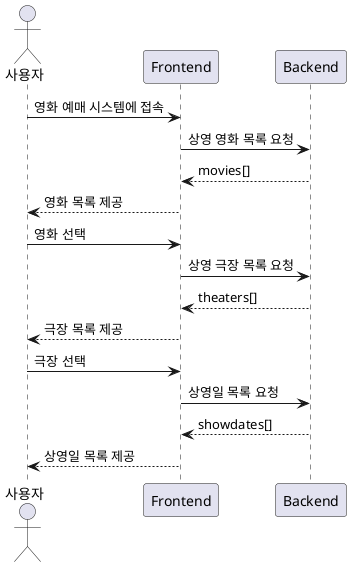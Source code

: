@startuml

@startuml
actor 사용자 as customer
participant "Frontend" as front
participant "Backend" as back

customer -> front : 영화 예매 시스템에 접속
front -> back : 상영 영화 목록 요청
front <-- back : movies[]
customer <-- front : 영화 목록 제공
customer -> front : 영화 선택
front -> back : 상영 극장 목록 요청
front <-- back : theaters[]
customer <-- front : 극장 목록 제공
customer -> front : 극장 선택
front -> back : 상영일 목록 요청
front <-- back : showdates[]
customer <-- front : 상영일 목록 제공
@enduml

@enduml